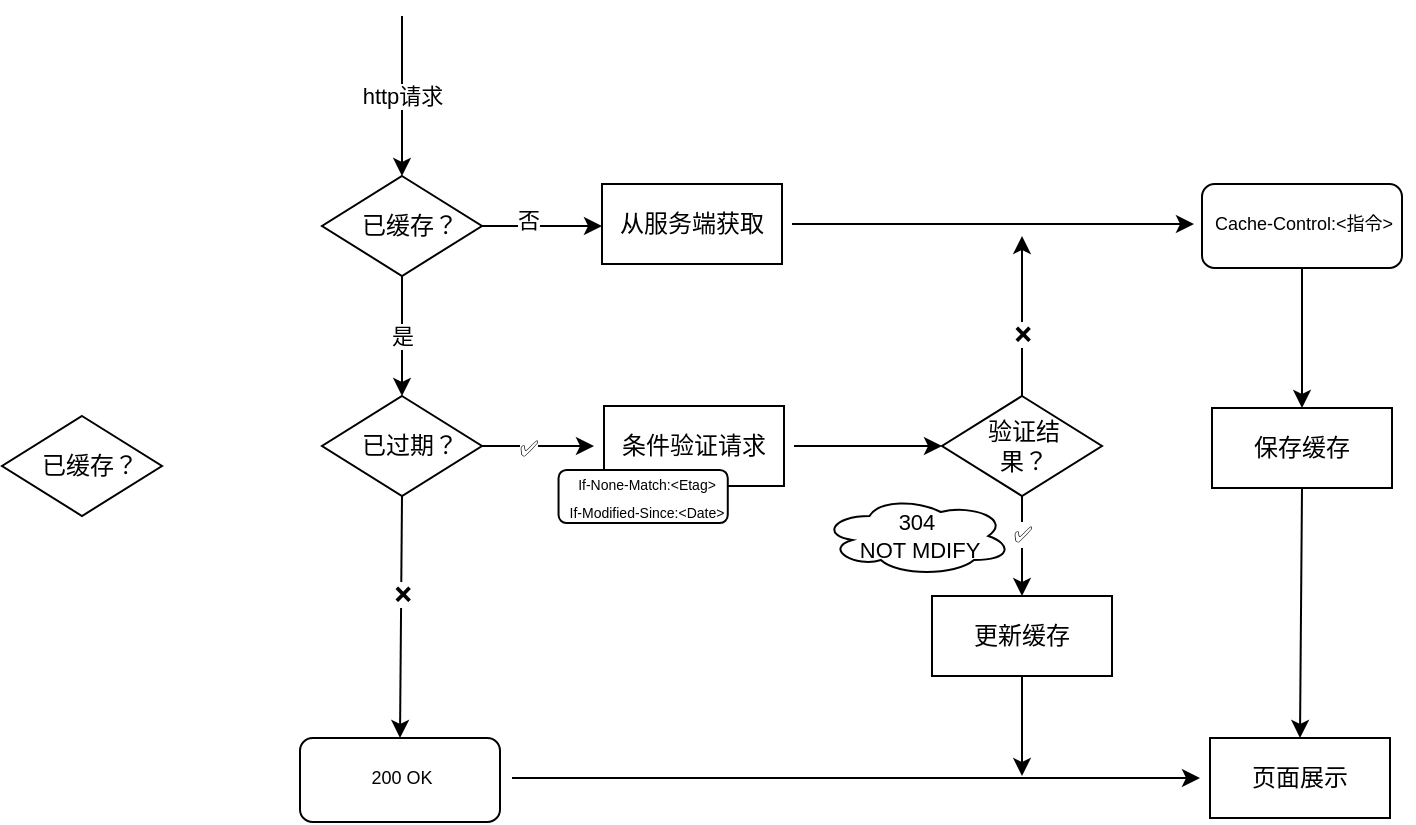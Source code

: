 <mxfile version="19.0.0" type="github">
  <diagram id="KjFZMC6LwLCibEn3OB1S" name="Page-1">
    <mxGraphModel dx="450" dy="307" grid="1" gridSize="10" guides="1" tooltips="1" connect="1" arrows="1" fold="1" page="1" pageScale="1" pageWidth="827" pageHeight="1169" math="0" shadow="0">
      <root>
        <mxCell id="0" />
        <mxCell id="1" parent="0" />
        <mxCell id="wDDEdDbEPpI79RUvEwuG-2" value="http请求" style="endArrow=classic;html=1;rounded=0;entryX=0.5;entryY=0;entryDx=0;entryDy=0;" edge="1" parent="1" target="wDDEdDbEPpI79RUvEwuG-1">
          <mxGeometry width="50" height="50" relative="1" as="geometry">
            <mxPoint x="300" y="60" as="sourcePoint" />
            <mxPoint x="270" y="90" as="targetPoint" />
          </mxGeometry>
        </mxCell>
        <mxCell id="wDDEdDbEPpI79RUvEwuG-4" value="是" style="endArrow=classic;html=1;rounded=0;exitX=0.5;exitY=1;exitDx=0;exitDy=0;entryX=0.5;entryY=0;entryDx=0;entryDy=0;" edge="1" parent="1" source="wDDEdDbEPpI79RUvEwuG-1">
          <mxGeometry width="50" height="50" relative="1" as="geometry">
            <mxPoint x="390" y="360" as="sourcePoint" />
            <mxPoint x="300" y="250" as="targetPoint" />
          </mxGeometry>
        </mxCell>
        <mxCell id="wDDEdDbEPpI79RUvEwuG-5" value="" style="endArrow=classic;html=1;rounded=0;exitX=1;exitY=0.5;exitDx=0;exitDy=0;" edge="1" parent="1" source="wDDEdDbEPpI79RUvEwuG-1">
          <mxGeometry width="50" height="50" relative="1" as="geometry">
            <mxPoint x="364" y="160" as="sourcePoint" />
            <mxPoint x="400" y="165" as="targetPoint" />
          </mxGeometry>
        </mxCell>
        <mxCell id="wDDEdDbEPpI79RUvEwuG-6" value="否" style="edgeLabel;html=1;align=center;verticalAlign=middle;resizable=0;points=[];" vertex="1" connectable="0" parent="wDDEdDbEPpI79RUvEwuG-5">
          <mxGeometry x="-0.233" y="3" relative="1" as="geometry">
            <mxPoint as="offset" />
          </mxGeometry>
        </mxCell>
        <mxCell id="wDDEdDbEPpI79RUvEwuG-8" value="" style="group" vertex="1" connectable="0" parent="1">
          <mxGeometry x="260" y="140" width="80" height="50" as="geometry" />
        </mxCell>
        <mxCell id="wDDEdDbEPpI79RUvEwuG-1" value="" style="rhombus;whiteSpace=wrap;html=1;" vertex="1" parent="wDDEdDbEPpI79RUvEwuG-8">
          <mxGeometry width="80" height="50" as="geometry" />
        </mxCell>
        <mxCell id="wDDEdDbEPpI79RUvEwuG-3" value="已缓存？" style="text;html=1;strokeColor=none;fillColor=none;align=center;verticalAlign=middle;whiteSpace=wrap;rounded=0;" vertex="1" parent="wDDEdDbEPpI79RUvEwuG-8">
          <mxGeometry x="14" y="10" width="60" height="30" as="geometry" />
        </mxCell>
        <mxCell id="wDDEdDbEPpI79RUvEwuG-11" value="" style="group" vertex="1" connectable="0" parent="1">
          <mxGeometry x="570" y="250" width="80" height="50" as="geometry" />
        </mxCell>
        <mxCell id="wDDEdDbEPpI79RUvEwuG-12" value="" style="rhombus;whiteSpace=wrap;html=1;" vertex="1" parent="wDDEdDbEPpI79RUvEwuG-11">
          <mxGeometry width="80" height="50" as="geometry" />
        </mxCell>
        <mxCell id="wDDEdDbEPpI79RUvEwuG-13" value="验证结果？" style="text;html=1;strokeColor=none;fillColor=none;align=center;verticalAlign=middle;whiteSpace=wrap;rounded=0;" vertex="1" parent="wDDEdDbEPpI79RUvEwuG-11">
          <mxGeometry x="11" y="10" width="60" height="30" as="geometry" />
        </mxCell>
        <mxCell id="wDDEdDbEPpI79RUvEwuG-15" value="" style="group" vertex="1" connectable="0" parent="1">
          <mxGeometry x="260" y="250" width="80" height="50" as="geometry" />
        </mxCell>
        <mxCell id="wDDEdDbEPpI79RUvEwuG-16" value="" style="rhombus;whiteSpace=wrap;html=1;" vertex="1" parent="wDDEdDbEPpI79RUvEwuG-15">
          <mxGeometry width="80" height="50" as="geometry" />
        </mxCell>
        <mxCell id="wDDEdDbEPpI79RUvEwuG-17" value="已过期？" style="text;html=1;strokeColor=none;fillColor=none;align=center;verticalAlign=middle;whiteSpace=wrap;rounded=0;" vertex="1" parent="wDDEdDbEPpI79RUvEwuG-15">
          <mxGeometry x="14" y="10" width="60" height="30" as="geometry" />
        </mxCell>
        <mxCell id="wDDEdDbEPpI79RUvEwuG-22" value="" style="group" vertex="1" connectable="0" parent="1">
          <mxGeometry x="395" y="144" width="100" height="40" as="geometry" />
        </mxCell>
        <mxCell id="wDDEdDbEPpI79RUvEwuG-18" value="" style="rounded=0;whiteSpace=wrap;html=1;" vertex="1" parent="wDDEdDbEPpI79RUvEwuG-22">
          <mxGeometry x="5" width="90" height="40" as="geometry" />
        </mxCell>
        <mxCell id="wDDEdDbEPpI79RUvEwuG-19" value="从服务端获取" style="text;html=1;strokeColor=none;fillColor=none;align=center;verticalAlign=middle;whiteSpace=wrap;rounded=0;" vertex="1" parent="wDDEdDbEPpI79RUvEwuG-22">
          <mxGeometry y="5" width="100" height="30" as="geometry" />
        </mxCell>
        <mxCell id="wDDEdDbEPpI79RUvEwuG-23" value="" style="group" vertex="1" connectable="0" parent="1">
          <mxGeometry x="396" y="255" width="100" height="40" as="geometry" />
        </mxCell>
        <mxCell id="wDDEdDbEPpI79RUvEwuG-24" value="" style="rounded=0;whiteSpace=wrap;html=1;" vertex="1" parent="wDDEdDbEPpI79RUvEwuG-23">
          <mxGeometry x="5" width="90" height="40" as="geometry" />
        </mxCell>
        <mxCell id="wDDEdDbEPpI79RUvEwuG-25" value="条件验证请求" style="text;html=1;strokeColor=none;fillColor=none;align=center;verticalAlign=middle;whiteSpace=wrap;rounded=0;" vertex="1" parent="wDDEdDbEPpI79RUvEwuG-23">
          <mxGeometry y="5" width="100" height="30" as="geometry" />
        </mxCell>
        <mxCell id="wDDEdDbEPpI79RUvEwuG-29" style="edgeStyle=orthogonalEdgeStyle;rounded=0;orthogonalLoop=1;jettySize=auto;html=1;" edge="1" parent="1" source="wDDEdDbEPpI79RUvEwuG-16" target="wDDEdDbEPpI79RUvEwuG-25">
          <mxGeometry relative="1" as="geometry" />
        </mxCell>
        <mxCell id="wDDEdDbEPpI79RUvEwuG-50" value="&lt;span style=&quot;font-size: 11px;&quot;&gt;✅&lt;/span&gt;" style="edgeLabel;html=1;align=center;verticalAlign=middle;resizable=0;points=[];fontSize=9;" vertex="1" connectable="0" parent="wDDEdDbEPpI79RUvEwuG-29">
          <mxGeometry x="-0.179" y="-1" relative="1" as="geometry">
            <mxPoint as="offset" />
          </mxGeometry>
        </mxCell>
        <mxCell id="wDDEdDbEPpI79RUvEwuG-30" value="" style="group" vertex="1" connectable="0" parent="1">
          <mxGeometry x="100" y="260" width="80" height="50" as="geometry" />
        </mxCell>
        <mxCell id="wDDEdDbEPpI79RUvEwuG-31" value="" style="rhombus;whiteSpace=wrap;html=1;" vertex="1" parent="wDDEdDbEPpI79RUvEwuG-30">
          <mxGeometry width="80" height="50" as="geometry" />
        </mxCell>
        <mxCell id="wDDEdDbEPpI79RUvEwuG-32" value="已缓存？" style="text;html=1;strokeColor=none;fillColor=none;align=center;verticalAlign=middle;whiteSpace=wrap;rounded=0;" vertex="1" parent="wDDEdDbEPpI79RUvEwuG-30">
          <mxGeometry x="14" y="10" width="60" height="30" as="geometry" />
        </mxCell>
        <mxCell id="wDDEdDbEPpI79RUvEwuG-33" style="edgeStyle=orthogonalEdgeStyle;rounded=0;orthogonalLoop=1;jettySize=auto;html=1;entryX=0;entryY=0.5;entryDx=0;entryDy=0;" edge="1" parent="1" source="wDDEdDbEPpI79RUvEwuG-25" target="wDDEdDbEPpI79RUvEwuG-12">
          <mxGeometry relative="1" as="geometry" />
        </mxCell>
        <mxCell id="wDDEdDbEPpI79RUvEwuG-34" value="" style="rounded=1;whiteSpace=wrap;html=1;" vertex="1" parent="1">
          <mxGeometry x="700" y="144" width="100" height="42" as="geometry" />
        </mxCell>
        <mxCell id="wDDEdDbEPpI79RUvEwuG-35" value="Cache-Control:&amp;lt;指令&amp;gt;" style="text;html=1;strokeColor=none;fillColor=none;align=center;verticalAlign=middle;whiteSpace=wrap;rounded=0;fontSize=9;" vertex="1" parent="1">
          <mxGeometry x="696" y="149" width="110" height="30" as="geometry" />
        </mxCell>
        <mxCell id="wDDEdDbEPpI79RUvEwuG-36" value="" style="group" vertex="1" connectable="0" parent="1">
          <mxGeometry x="700" y="256" width="100" height="40" as="geometry" />
        </mxCell>
        <mxCell id="wDDEdDbEPpI79RUvEwuG-37" value="" style="rounded=0;whiteSpace=wrap;html=1;" vertex="1" parent="wDDEdDbEPpI79RUvEwuG-36">
          <mxGeometry x="5" width="90" height="40" as="geometry" />
        </mxCell>
        <mxCell id="wDDEdDbEPpI79RUvEwuG-38" value="保存缓存" style="text;html=1;strokeColor=none;fillColor=none;align=center;verticalAlign=middle;whiteSpace=wrap;rounded=0;" vertex="1" parent="wDDEdDbEPpI79RUvEwuG-36">
          <mxGeometry y="5" width="100" height="30" as="geometry" />
        </mxCell>
        <mxCell id="wDDEdDbEPpI79RUvEwuG-42" value="" style="group" vertex="1" connectable="0" parent="1">
          <mxGeometry x="699" y="421" width="100" height="40" as="geometry" />
        </mxCell>
        <mxCell id="wDDEdDbEPpI79RUvEwuG-43" value="" style="rounded=0;whiteSpace=wrap;html=1;" vertex="1" parent="wDDEdDbEPpI79RUvEwuG-42">
          <mxGeometry x="5" width="90" height="40" as="geometry" />
        </mxCell>
        <mxCell id="wDDEdDbEPpI79RUvEwuG-44" value="页面展示" style="text;html=1;strokeColor=none;fillColor=none;align=center;verticalAlign=middle;whiteSpace=wrap;rounded=0;" vertex="1" parent="wDDEdDbEPpI79RUvEwuG-42">
          <mxGeometry y="5" width="100" height="30" as="geometry" />
        </mxCell>
        <mxCell id="wDDEdDbEPpI79RUvEwuG-45" value="" style="rounded=1;whiteSpace=wrap;html=1;" vertex="1" parent="1">
          <mxGeometry x="249" y="421" width="100" height="42" as="geometry" />
        </mxCell>
        <mxCell id="wDDEdDbEPpI79RUvEwuG-51" style="edgeStyle=orthogonalEdgeStyle;rounded=0;orthogonalLoop=1;jettySize=auto;html=1;fontSize=9;" edge="1" parent="1" source="wDDEdDbEPpI79RUvEwuG-46" target="wDDEdDbEPpI79RUvEwuG-44">
          <mxGeometry relative="1" as="geometry" />
        </mxCell>
        <mxCell id="wDDEdDbEPpI79RUvEwuG-46" value="200 OK" style="text;html=1;strokeColor=none;fillColor=none;align=center;verticalAlign=middle;whiteSpace=wrap;rounded=0;fontSize=9;" vertex="1" parent="1">
          <mxGeometry x="245" y="426" width="110" height="30" as="geometry" />
        </mxCell>
        <mxCell id="wDDEdDbEPpI79RUvEwuG-48" value="" style="endArrow=classic;html=1;rounded=0;fontSize=9;exitX=0.5;exitY=1;exitDx=0;exitDy=0;entryX=0.5;entryY=0;entryDx=0;entryDy=0;" edge="1" parent="1" source="wDDEdDbEPpI79RUvEwuG-16" target="wDDEdDbEPpI79RUvEwuG-45">
          <mxGeometry width="50" height="50" relative="1" as="geometry">
            <mxPoint x="400" y="360" as="sourcePoint" />
            <mxPoint x="450" y="310" as="targetPoint" />
          </mxGeometry>
        </mxCell>
        <mxCell id="wDDEdDbEPpI79RUvEwuG-49" value="&lt;span style=&quot;font-size: 11px;&quot;&gt;❌&lt;/span&gt;" style="edgeLabel;html=1;align=center;verticalAlign=middle;resizable=0;points=[];fontSize=9;" vertex="1" connectable="0" parent="wDDEdDbEPpI79RUvEwuG-48">
          <mxGeometry x="-0.201" relative="1" as="geometry">
            <mxPoint as="offset" />
          </mxGeometry>
        </mxCell>
        <mxCell id="wDDEdDbEPpI79RUvEwuG-52" style="edgeStyle=orthogonalEdgeStyle;rounded=0;orthogonalLoop=1;jettySize=auto;html=1;fontSize=9;" edge="1" parent="1">
          <mxGeometry relative="1" as="geometry">
            <mxPoint x="495" y="164" as="sourcePoint" />
            <mxPoint x="696" y="164" as="targetPoint" />
          </mxGeometry>
        </mxCell>
        <mxCell id="wDDEdDbEPpI79RUvEwuG-53" value="" style="endArrow=classic;html=1;rounded=0;fontSize=9;exitX=0.5;exitY=1;exitDx=0;exitDy=0;entryX=0.5;entryY=0;entryDx=0;entryDy=0;" edge="1" parent="1" source="wDDEdDbEPpI79RUvEwuG-34" target="wDDEdDbEPpI79RUvEwuG-37">
          <mxGeometry width="50" height="50" relative="1" as="geometry">
            <mxPoint x="560" y="330" as="sourcePoint" />
            <mxPoint x="610" y="280" as="targetPoint" />
          </mxGeometry>
        </mxCell>
        <mxCell id="wDDEdDbEPpI79RUvEwuG-54" value="" style="endArrow=classic;html=1;rounded=0;fontSize=9;exitX=0.5;exitY=0;exitDx=0;exitDy=0;" edge="1" parent="1">
          <mxGeometry width="50" height="50" relative="1" as="geometry">
            <mxPoint x="610" y="250" as="sourcePoint" />
            <mxPoint x="610" y="170" as="targetPoint" />
          </mxGeometry>
        </mxCell>
        <mxCell id="wDDEdDbEPpI79RUvEwuG-66" value="❌" style="edgeLabel;html=1;align=center;verticalAlign=middle;resizable=0;points=[];fontSize=11;" vertex="1" connectable="0" parent="wDDEdDbEPpI79RUvEwuG-54">
          <mxGeometry x="-0.225" relative="1" as="geometry">
            <mxPoint as="offset" />
          </mxGeometry>
        </mxCell>
        <mxCell id="wDDEdDbEPpI79RUvEwuG-58" value="" style="group" vertex="1" connectable="0" parent="1">
          <mxGeometry x="560" y="350" width="100" height="40" as="geometry" />
        </mxCell>
        <mxCell id="wDDEdDbEPpI79RUvEwuG-59" value="" style="rounded=0;whiteSpace=wrap;html=1;" vertex="1" parent="wDDEdDbEPpI79RUvEwuG-58">
          <mxGeometry x="5" width="90" height="40" as="geometry" />
        </mxCell>
        <mxCell id="wDDEdDbEPpI79RUvEwuG-60" value="更新缓存" style="text;html=1;strokeColor=none;fillColor=none;align=center;verticalAlign=middle;whiteSpace=wrap;rounded=0;" vertex="1" parent="wDDEdDbEPpI79RUvEwuG-58">
          <mxGeometry y="5" width="100" height="30" as="geometry" />
        </mxCell>
        <mxCell id="wDDEdDbEPpI79RUvEwuG-61" value="" style="endArrow=classic;html=1;rounded=0;fontSize=9;exitX=0.5;exitY=1;exitDx=0;exitDy=0;entryX=0.5;entryY=0;entryDx=0;entryDy=0;" edge="1" parent="1" source="wDDEdDbEPpI79RUvEwuG-12" target="wDDEdDbEPpI79RUvEwuG-59">
          <mxGeometry width="50" height="50" relative="1" as="geometry">
            <mxPoint x="510" y="370" as="sourcePoint" />
            <mxPoint x="560" y="320" as="targetPoint" />
          </mxGeometry>
        </mxCell>
        <mxCell id="wDDEdDbEPpI79RUvEwuG-65" value="✅" style="edgeLabel;html=1;align=center;verticalAlign=middle;resizable=0;points=[];fontSize=11;" vertex="1" connectable="0" parent="wDDEdDbEPpI79RUvEwuG-61">
          <mxGeometry x="-0.263" relative="1" as="geometry">
            <mxPoint as="offset" />
          </mxGeometry>
        </mxCell>
        <mxCell id="wDDEdDbEPpI79RUvEwuG-62" value="" style="endArrow=classic;html=1;rounded=0;fontSize=9;exitX=0.5;exitY=1;exitDx=0;exitDy=0;entryX=0.5;entryY=0;entryDx=0;entryDy=0;" edge="1" parent="1" source="wDDEdDbEPpI79RUvEwuG-37" target="wDDEdDbEPpI79RUvEwuG-43">
          <mxGeometry width="50" height="50" relative="1" as="geometry">
            <mxPoint x="510" y="370" as="sourcePoint" />
            <mxPoint x="560" y="320" as="targetPoint" />
          </mxGeometry>
        </mxCell>
        <mxCell id="wDDEdDbEPpI79RUvEwuG-64" value="" style="endArrow=classic;html=1;rounded=0;fontSize=9;exitX=0.5;exitY=1;exitDx=0;exitDy=0;" edge="1" parent="1" source="wDDEdDbEPpI79RUvEwuG-59">
          <mxGeometry width="50" height="50" relative="1" as="geometry">
            <mxPoint x="610" y="400" as="sourcePoint" />
            <mxPoint x="610" y="440" as="targetPoint" />
          </mxGeometry>
        </mxCell>
        <mxCell id="wDDEdDbEPpI79RUvEwuG-72" value="304&lt;br&gt;&amp;nbsp;NOT MDIFY" style="ellipse;shape=cloud;whiteSpace=wrap;html=1;fontSize=11;" vertex="1" parent="1">
          <mxGeometry x="510" y="300" width="95" height="40" as="geometry" />
        </mxCell>
        <mxCell id="wDDEdDbEPpI79RUvEwuG-75" value="" style="group" vertex="1" connectable="0" parent="1">
          <mxGeometry x="360" y="287" width="125" height="26.54" as="geometry" />
        </mxCell>
        <mxCell id="wDDEdDbEPpI79RUvEwuG-73" value="" style="rounded=1;whiteSpace=wrap;html=1;fontSize=11;" vertex="1" parent="wDDEdDbEPpI79RUvEwuG-75">
          <mxGeometry x="18.269" width="84.615" height="26.54" as="geometry" />
        </mxCell>
        <mxCell id="wDDEdDbEPpI79RUvEwuG-74" value="&lt;font style=&quot;font-size: 7px;&quot;&gt;If-None-Match:&amp;lt;Etag&amp;gt;&lt;br&gt;If-Modified-Since:&amp;lt;Date&amp;gt;&lt;br&gt;&lt;/font&gt;" style="text;html=1;strokeColor=none;fillColor=none;align=center;verticalAlign=middle;whiteSpace=wrap;rounded=0;fontSize=11;strokeWidth=5;" vertex="1" parent="wDDEdDbEPpI79RUvEwuG-75">
          <mxGeometry width="125" height="26.54" as="geometry" />
        </mxCell>
      </root>
    </mxGraphModel>
  </diagram>
</mxfile>
